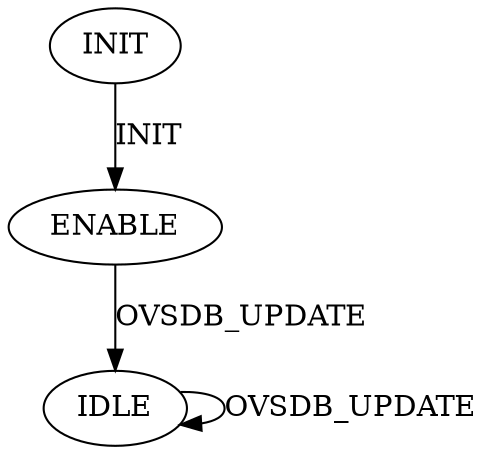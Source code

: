 digraph {
    INIT[init=true];
    INIT -> ENABLE [label="INIT"];
    ENABLE -> IDLE [label="OVSDB_UPDATE"];
    IDLE -> IDLE [label="OVSDB_UPDATE"];
}
